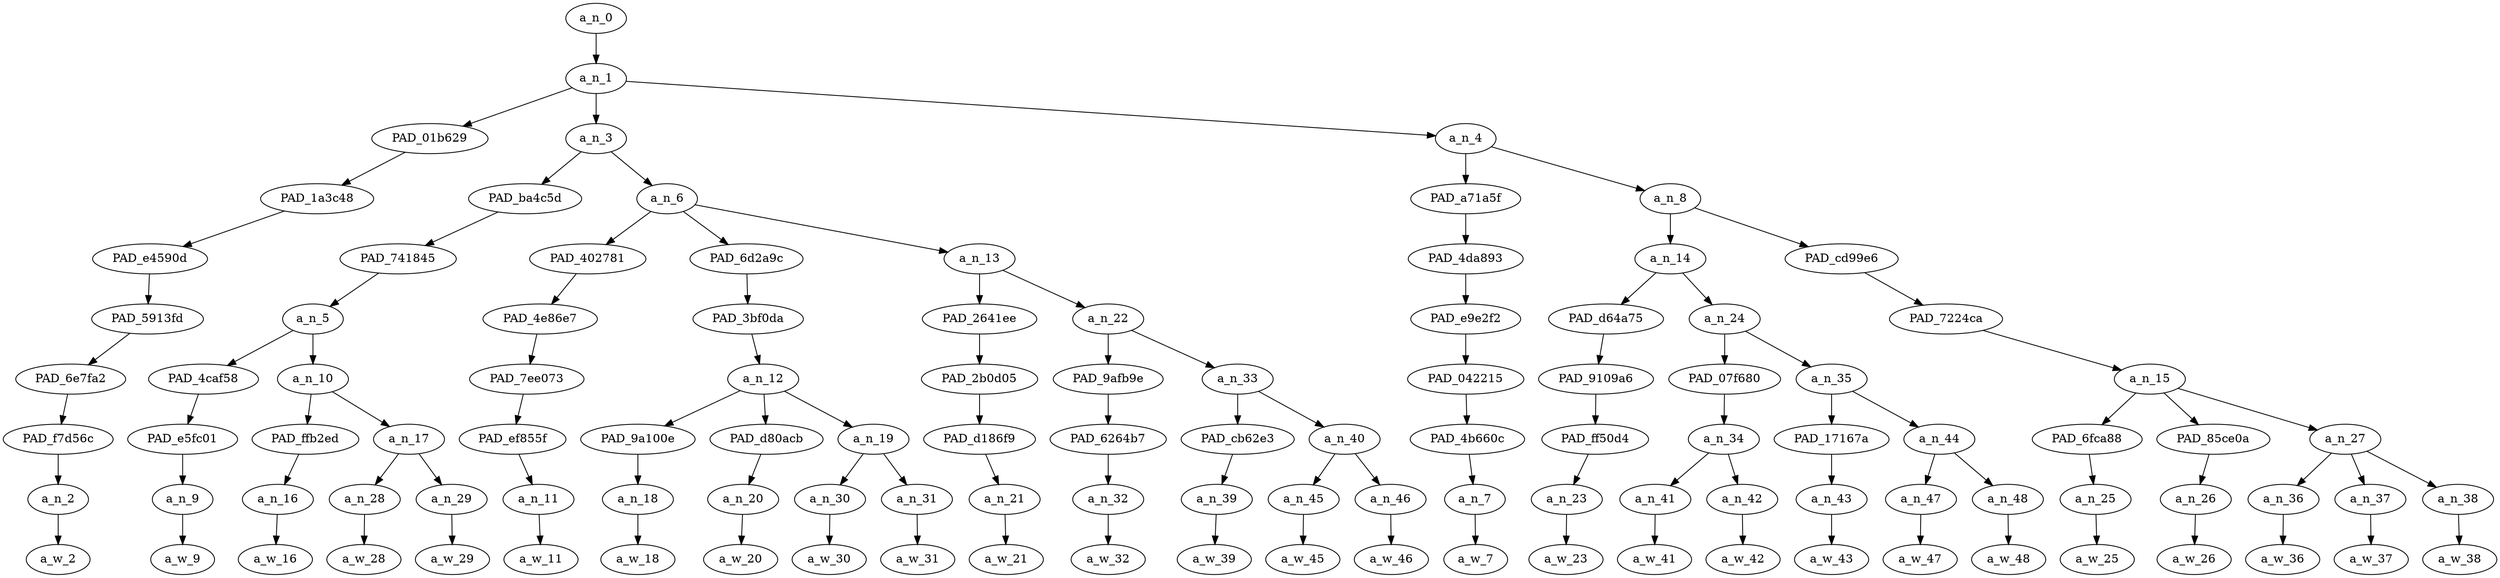 strict digraph "" {
	a_n_0	[div_dir=1,
		index=0,
		level=9,
		pos="7.501736111111111,9!",
		text_span="[0, 1, 2, 3, 4, 5, 6, 7, 8, 9, 10, 11, 12, 13, 14, 15, 16, 17, 18, 19, 20, 21, 22, 23, 24, 25, 26]",
		value=1.00000000];
	a_n_1	[div_dir=1,
		index=0,
		level=8,
		pos="7.501736111111111,8!",
		text_span="[0, 1, 2, 3, 4, 5, 6, 7, 8, 9, 10, 11, 12, 13, 14, 15, 16, 17, 18, 19, 20, 21, 22, 23, 24, 25, 26]",
		value=0.99997864];
	a_n_0 -> a_n_1;
	PAD_01b629	[div_dir=-1,
		index=0,
		level=7,
		pos="0.0,7!",
		text_span="[0]",
		value=0.03116792];
	a_n_1 -> PAD_01b629;
	a_n_3	[div_dir=1,
		index=1,
		level=7,
		pos="4.84375,7!",
		text_span="[1, 2, 3, 4, 5, 6, 7, 8, 9, 10, 11, 12, 13, 14]",
		value=0.30357428];
	a_n_1 -> a_n_3;
	a_n_4	[div_dir=1,
		index=2,
		level=7,
		pos="17.661458333333332,7!",
		text_span="[15, 16, 17, 18, 19, 20, 21, 22, 23, 24, 25, 26]",
		value=0.66521508];
	a_n_1 -> a_n_4;
	PAD_1a3c48	[div_dir=-1,
		index=0,
		level=6,
		pos="0.0,6!",
		text_span="[0]",
		value=0.03116792];
	PAD_01b629 -> PAD_1a3c48;
	PAD_e4590d	[div_dir=-1,
		index=0,
		level=5,
		pos="0.0,5!",
		text_span="[0]",
		value=0.03116792];
	PAD_1a3c48 -> PAD_e4590d;
	PAD_5913fd	[div_dir=-1,
		index=0,
		level=4,
		pos="0.0,4!",
		text_span="[0]",
		value=0.03116792];
	PAD_e4590d -> PAD_5913fd;
	PAD_6e7fa2	[div_dir=-1,
		index=0,
		level=3,
		pos="0.0,3!",
		text_span="[0]",
		value=0.03116792];
	PAD_5913fd -> PAD_6e7fa2;
	PAD_f7d56c	[div_dir=-1,
		index=0,
		level=2,
		pos="0.0,2!",
		text_span="[0]",
		value=0.03116792];
	PAD_6e7fa2 -> PAD_f7d56c;
	a_n_2	[div_dir=-1,
		index=0,
		level=1,
		pos="0.0,1!",
		text_span="[0]",
		value=0.03116792];
	PAD_f7d56c -> a_n_2;
	a_w_2	[div_dir=0,
		index=0,
		level=0,
		pos="0,0!",
		text_span="[0]",
		value=install];
	a_n_2 -> a_w_2;
	PAD_ba4c5d	[div_dir=1,
		index=1,
		level=6,
		pos="1.875,6!",
		text_span="[1, 2, 3, 4]",
		value=0.08833436];
	a_n_3 -> PAD_ba4c5d;
	a_n_6	[div_dir=-1,
		index=2,
		level=6,
		pos="7.8125,6!",
		text_span="[5, 6, 7, 8, 9, 10, 11, 12, 13, 14]",
		value=0.21523398];
	a_n_3 -> a_n_6;
	PAD_741845	[div_dir=1,
		index=1,
		level=5,
		pos="1.875,5!",
		text_span="[1, 2, 3, 4]",
		value=0.08833436];
	PAD_ba4c5d -> PAD_741845;
	a_n_5	[div_dir=1,
		index=1,
		level=4,
		pos="1.875,4!",
		text_span="[1, 2, 3, 4]",
		value=0.08833436];
	PAD_741845 -> a_n_5;
	PAD_4caf58	[div_dir=1,
		index=1,
		level=3,
		pos="1.0,3!",
		text_span="[1]",
		value=0.02456131];
	a_n_5 -> PAD_4caf58;
	a_n_10	[div_dir=-1,
		index=2,
		level=3,
		pos="2.75,3!",
		text_span="[2, 3, 4]",
		value=0.06374648];
	a_n_5 -> a_n_10;
	PAD_e5fc01	[div_dir=1,
		index=1,
		level=2,
		pos="1.0,2!",
		text_span="[1]",
		value=0.02456131];
	PAD_4caf58 -> PAD_e5fc01;
	a_n_9	[div_dir=1,
		index=1,
		level=1,
		pos="1.0,1!",
		text_span="[1]",
		value=0.02456131];
	PAD_e5fc01 -> a_n_9;
	a_w_9	[div_dir=0,
		index=1,
		level=0,
		pos="1,0!",
		text_span="[1]",
		value=writing];
	a_n_9 -> a_w_9;
	PAD_ffb2ed	[div_dir=1,
		index=2,
		level=2,
		pos="2.0,2!",
		text_span="[2]",
		value=0.02542560];
	a_n_10 -> PAD_ffb2ed;
	a_n_17	[div_dir=-1,
		index=3,
		level=2,
		pos="3.5,2!",
		text_span="[3, 4]",
		value=0.03829923];
	a_n_10 -> a_n_17;
	a_n_16	[div_dir=1,
		index=2,
		level=1,
		pos="2.0,1!",
		text_span="[2]",
		value=0.02542560];
	PAD_ffb2ed -> a_n_16;
	a_w_16	[div_dir=0,
		index=2,
		level=0,
		pos="2,0!",
		text_span="[2]",
		value=app];
	a_n_16 -> a_w_16;
	a_n_28	[div_dir=-1,
		index=3,
		level=1,
		pos="3.0,1!",
		text_span="[3]",
		value=0.01800621];
	a_n_17 -> a_n_28;
	a_n_29	[div_dir=-1,
		index=4,
		level=1,
		pos="4.0,1!",
		text_span="[4]",
		value=0.02026156];
	a_n_17 -> a_n_29;
	a_w_28	[div_dir=0,
		index=3,
		level=0,
		pos="3,0!",
		text_span="[3]",
		value=on];
	a_n_28 -> a_w_28;
	a_w_29	[div_dir=0,
		index=4,
		level=0,
		pos="4,0!",
		text_span="[4]",
		value=phone];
	a_n_29 -> a_w_29;
	PAD_402781	[div_dir=-1,
		index=2,
		level=5,
		pos="5.0,5!",
		text_span="[5]",
		value=0.01783577];
	a_n_6 -> PAD_402781;
	PAD_6d2a9c	[div_dir=1,
		index=3,
		level=5,
		pos="7.5,5!",
		text_span="[6, 7, 8, 9]",
		value=0.10919223];
	a_n_6 -> PAD_6d2a9c;
	a_n_13	[div_dir=-1,
		index=4,
		level=5,
		pos="10.9375,5!",
		text_span="[10, 11, 12, 13, 14]",
		value=0.08819675];
	a_n_6 -> a_n_13;
	PAD_4e86e7	[div_dir=-1,
		index=2,
		level=4,
		pos="5.0,4!",
		text_span="[5]",
		value=0.01783577];
	PAD_402781 -> PAD_4e86e7;
	PAD_7ee073	[div_dir=-1,
		index=3,
		level=3,
		pos="5.0,3!",
		text_span="[5]",
		value=0.01783577];
	PAD_4e86e7 -> PAD_7ee073;
	PAD_ef855f	[div_dir=-1,
		index=4,
		level=2,
		pos="5.0,2!",
		text_span="[5]",
		value=0.01783577];
	PAD_7ee073 -> PAD_ef855f;
	a_n_11	[div_dir=-1,
		index=5,
		level=1,
		pos="5.0,1!",
		text_span="[5]",
		value=0.01783577];
	PAD_ef855f -> a_n_11;
	a_w_11	[div_dir=0,
		index=5,
		level=0,
		pos="5,0!",
		text_span="[5]",
		value=connect];
	a_n_11 -> a_w_11;
	PAD_3bf0da	[div_dir=1,
		index=3,
		level=4,
		pos="7.5,4!",
		text_span="[6, 7, 8, 9]",
		value=0.10919223];
	PAD_6d2a9c -> PAD_3bf0da;
	a_n_12	[div_dir=1,
		index=4,
		level=3,
		pos="7.5,3!",
		text_span="[6, 7, 8, 9]",
		value=0.10919223];
	PAD_3bf0da -> a_n_12;
	PAD_9a100e	[div_dir=-1,
		index=5,
		level=2,
		pos="6.0,2!",
		text_span="[6]",
		value=0.02092047];
	a_n_12 -> PAD_9a100e;
	PAD_d80acb	[div_dir=1,
		index=7,
		level=2,
		pos="9.0,2!",
		text_span="[9]",
		value=0.02087616];
	a_n_12 -> PAD_d80acb;
	a_n_19	[div_dir=1,
		index=6,
		level=2,
		pos="7.5,2!",
		text_span="[7, 8]",
		value=0.06738241];
	a_n_12 -> a_n_19;
	a_n_18	[div_dir=-1,
		index=6,
		level=1,
		pos="6.0,1!",
		text_span="[6]",
		value=0.02092047];
	PAD_9a100e -> a_n_18;
	a_w_18	[div_dir=0,
		index=6,
		level=0,
		pos="6,0!",
		text_span="[6]",
		value=tiny];
	a_n_18 -> a_w_18;
	a_n_20	[div_dir=1,
		index=9,
		level=1,
		pos="9.0,1!",
		text_span="[9]",
		value=0.02087616];
	PAD_d80acb -> a_n_20;
	a_w_20	[div_dir=0,
		index=9,
		level=0,
		pos="9,0!",
		text_span="[9]",
		value=type];
	a_n_20 -> a_w_20;
	a_n_30	[div_dir=-1,
		index=7,
		level=1,
		pos="7.0,1!",
		text_span="[7]",
		value=0.04445410];
	a_n_19 -> a_n_30;
	a_n_31	[div_dir=1,
		index=8,
		level=1,
		pos="8.0,1!",
		text_span="[8]",
		value=0.02292383];
	a_n_19 -> a_n_31;
	a_w_30	[div_dir=0,
		index=7,
		level=0,
		pos="7,0!",
		text_span="[7]",
		value=bluetooth];
	a_n_30 -> a_w_30;
	a_w_31	[div_dir=0,
		index=8,
		level=0,
		pos="8,0!",
		text_span="[8]",
		value=keyboard];
	a_n_31 -> a_w_31;
	PAD_2641ee	[div_dir=-1,
		index=4,
		level=4,
		pos="10.0,4!",
		text_span="[10]",
		value=0.01517471];
	a_n_13 -> PAD_2641ee;
	a_n_22	[div_dir=-1,
		index=5,
		level=4,
		pos="11.875,4!",
		text_span="[11, 12, 13, 14]",
		value=0.07300518];
	a_n_13 -> a_n_22;
	PAD_2b0d05	[div_dir=-1,
		index=5,
		level=3,
		pos="10.0,3!",
		text_span="[10]",
		value=0.01517471];
	PAD_2641ee -> PAD_2b0d05;
	PAD_d186f9	[div_dir=-1,
		index=8,
		level=2,
		pos="10.0,2!",
		text_span="[10]",
		value=0.01517471];
	PAD_2b0d05 -> PAD_d186f9;
	a_n_21	[div_dir=-1,
		index=10,
		level=1,
		pos="10.0,1!",
		text_span="[10]",
		value=0.01517471];
	PAD_d186f9 -> a_n_21;
	a_w_21	[div_dir=0,
		index=10,
		level=0,
		pos="10,0!",
		text_span="[10]",
		value=up];
	a_n_21 -> a_w_21;
	PAD_9afb9e	[div_dir=-1,
		index=6,
		level=3,
		pos="11.0,3!",
		text_span="[11]",
		value=0.02584479];
	a_n_22 -> PAD_9afb9e;
	a_n_33	[div_dir=1,
		index=7,
		level=3,
		pos="12.75,3!",
		text_span="[12, 13, 14]",
		value=0.04714764];
	a_n_22 -> a_n_33;
	PAD_6264b7	[div_dir=-1,
		index=9,
		level=2,
		pos="11.0,2!",
		text_span="[11]",
		value=0.02584479];
	PAD_9afb9e -> PAD_6264b7;
	a_n_32	[div_dir=-1,
		index=11,
		level=1,
		pos="11.0,1!",
		text_span="[11]",
		value=0.02584479];
	PAD_6264b7 -> a_n_32;
	a_w_32	[div_dir=0,
		index=11,
		level=0,
		pos="11,0!",
		text_span="[11]",
		value=shit];
	a_n_32 -> a_w_32;
	PAD_cb62e3	[div_dir=1,
		index=10,
		level=2,
		pos="12.0,2!",
		text_span="[12]",
		value=0.01314423];
	a_n_33 -> PAD_cb62e3;
	a_n_40	[div_dir=1,
		index=11,
		level=2,
		pos="13.5,2!",
		text_span="[13, 14]",
		value=0.03397276];
	a_n_33 -> a_n_40;
	a_n_39	[div_dir=1,
		index=12,
		level=1,
		pos="12.0,1!",
		text_span="[12]",
		value=0.01314423];
	PAD_cb62e3 -> a_n_39;
	a_w_39	[div_dir=0,
		index=12,
		level=0,
		pos="12,0!",
		text_span="[12]",
		value=on1];
	a_n_39 -> a_w_39;
	a_n_45	[div_dir=-1,
		index=13,
		level=1,
		pos="13.0,1!",
		text_span="[13]",
		value=0.01516153];
	a_n_40 -> a_n_45;
	a_n_46	[div_dir=1,
		index=14,
		level=1,
		pos="14.0,1!",
		text_span="[14]",
		value=0.01878856];
	a_n_40 -> a_n_46;
	a_w_45	[div_dir=0,
		index=13,
		level=0,
		pos="13,0!",
		text_span="[13]",
		value=my];
	a_n_45 -> a_w_45;
	a_w_46	[div_dir=0,
		index=14,
		level=0,
		pos="14,0!",
		text_span="[14]",
		value=phone1];
	a_n_46 -> a_w_46;
	PAD_a71a5f	[div_dir=1,
		index=3,
		level=6,
		pos="15.0,6!",
		text_span="[15]",
		value=0.01632870];
	a_n_4 -> PAD_a71a5f;
	a_n_8	[div_dir=1,
		index=4,
		level=6,
		pos="20.322916666666664,6!",
		text_span="[16, 17, 18, 19, 20, 21, 22, 23, 24, 25, 26]",
		value=0.64882186];
	a_n_4 -> a_n_8;
	PAD_4da893	[div_dir=1,
		index=5,
		level=5,
		pos="15.0,5!",
		text_span="[15]",
		value=0.01632870];
	PAD_a71a5f -> PAD_4da893;
	PAD_e9e2f2	[div_dir=1,
		index=6,
		level=4,
		pos="15.0,4!",
		text_span="[15]",
		value=0.01632870];
	PAD_4da893 -> PAD_e9e2f2;
	PAD_042215	[div_dir=1,
		index=8,
		level=3,
		pos="15.0,3!",
		text_span="[15]",
		value=0.01632870];
	PAD_e9e2f2 -> PAD_042215;
	PAD_4b660c	[div_dir=1,
		index=12,
		level=2,
		pos="15.0,2!",
		text_span="[15]",
		value=0.01632870];
	PAD_042215 -> PAD_4b660c;
	a_n_7	[div_dir=1,
		index=15,
		level=1,
		pos="15.0,1!",
		text_span="[15]",
		value=0.01632870];
	PAD_4b660c -> a_n_7;
	a_w_7	[div_dir=0,
		index=15,
		level=0,
		pos="15,0!",
		text_span="[15]",
		value=while];
	a_n_7 -> a_w_7;
	a_n_14	[div_dir=-1,
		index=6,
		level=5,
		pos="17.3125,5!",
		text_span="[16, 17, 18, 19, 20, 21]",
		value=0.31916206];
	a_n_8 -> a_n_14;
	PAD_cd99e6	[div_dir=1,
		index=7,
		level=5,
		pos="23.333333333333332,5!",
		text_span="[22, 23, 24, 25, 26]",
		value=0.32961088];
	a_n_8 -> PAD_cd99e6;
	PAD_d64a75	[div_dir=-1,
		index=7,
		level=4,
		pos="16.0,4!",
		text_span="[16]",
		value=0.01302423];
	a_n_14 -> PAD_d64a75;
	a_n_24	[div_dir=-1,
		index=8,
		level=4,
		pos="18.625,4!",
		text_span="[17, 18, 19, 20, 21]",
		value=0.30610197];
	a_n_14 -> a_n_24;
	PAD_9109a6	[div_dir=-1,
		index=9,
		level=3,
		pos="16.0,3!",
		text_span="[16]",
		value=0.01302423];
	PAD_d64a75 -> PAD_9109a6;
	PAD_ff50d4	[div_dir=-1,
		index=13,
		level=2,
		pos="16.0,2!",
		text_span="[16]",
		value=0.01302423];
	PAD_9109a6 -> PAD_ff50d4;
	a_n_23	[div_dir=-1,
		index=16,
		level=1,
		pos="16.0,1!",
		text_span="[16]",
		value=0.01302423];
	PAD_ff50d4 -> a_n_23;
	a_w_23	[div_dir=0,
		index=16,
		level=0,
		pos="16,0!",
		text_span="[16]",
		value=on2];
	a_n_23 -> a_w_23;
	PAD_07f680	[div_dir=1,
		index=10,
		level=3,
		pos="17.5,3!",
		text_span="[17, 18]",
		value=0.05085374];
	a_n_24 -> PAD_07f680;
	a_n_35	[div_dir=-1,
		index=11,
		level=3,
		pos="19.75,3!",
		text_span="[19, 20, 21]",
		value=0.25521886];
	a_n_24 -> a_n_35;
	a_n_34	[div_dir=1,
		index=14,
		level=2,
		pos="17.5,2!",
		text_span="[17, 18]",
		value=0.05085374];
	PAD_07f680 -> a_n_34;
	a_n_41	[div_dir=-1,
		index=17,
		level=1,
		pos="17.0,1!",
		text_span="[17]",
		value=0.01679923];
	a_n_34 -> a_n_41;
	a_n_42	[div_dir=1,
		index=18,
		level=1,
		pos="18.0,1!",
		text_span="[18]",
		value=0.03403050];
	a_n_34 -> a_n_42;
	a_w_41	[div_dir=0,
		index=17,
		level=0,
		pos="17,0!",
		text_span="[17]",
		value=my1];
	a_n_41 -> a_w_41;
	a_w_42	[div_dir=0,
		index=18,
		level=0,
		pos="18,0!",
		text_span="[18]",
		value=balcony];
	a_n_42 -> a_w_42;
	PAD_17167a	[div_dir=1,
		index=15,
		level=2,
		pos="19.0,2!",
		text_span="[19]",
		value=0.03216940];
	a_n_35 -> PAD_17167a;
	a_n_44	[div_dir=-1,
		index=16,
		level=2,
		pos="20.5,2!",
		text_span="[20, 21]",
		value=0.22299360];
	a_n_35 -> a_n_44;
	a_n_43	[div_dir=1,
		index=19,
		level=1,
		pos="19.0,1!",
		text_span="[19]",
		value=0.03216940];
	PAD_17167a -> a_n_43;
	a_w_43	[div_dir=0,
		index=19,
		level=0,
		pos="19,0!",
		text_span="[19]",
		value=using];
	a_n_43 -> a_w_43;
	a_n_47	[div_dir=1,
		index=20,
		level=1,
		pos="20.0,1!",
		text_span="[20]",
		value=0.03819986];
	a_n_44 -> a_n_47;
	a_n_48	[div_dir=-1,
		index=21,
		level=1,
		pos="21.0,1!",
		text_span="[21]",
		value=0.18467744];
	a_n_44 -> a_n_48;
	a_w_47	[div_dir=0,
		index=20,
		level=0,
		pos="20,0!",
		text_span="[20]",
		value=this];
	a_n_47 -> a_w_47;
	a_w_48	[div_dir=0,
		index=21,
		level=0,
		pos="21,0!",
		text_span="[21]",
		value=ghetto];
	a_n_48 -> a_w_48;
	PAD_7224ca	[div_dir=1,
		index=9,
		level=4,
		pos="23.333333333333332,4!",
		text_span="[22, 23, 24, 25, 26]",
		value=0.32961088];
	PAD_cd99e6 -> PAD_7224ca;
	a_n_15	[div_dir=1,
		index=12,
		level=3,
		pos="23.333333333333332,3!",
		text_span="[22, 23, 24, 25, 26]",
		value=0.32961088];
	PAD_7224ca -> a_n_15;
	PAD_6fca88	[div_dir=-1,
		index=17,
		level=2,
		pos="22.0,2!",
		text_span="[22]",
		value=0.03404401];
	a_n_15 -> PAD_6fca88;
	PAD_85ce0a	[div_dir=-1,
		index=18,
		level=2,
		pos="23.0,2!",
		text_span="[23]",
		value=0.02422272];
	a_n_15 -> PAD_85ce0a;
	a_n_27	[div_dir=1,
		index=19,
		level=2,
		pos="25.0,2!",
		text_span="[24, 25, 26]",
		value=0.27125168];
	a_n_15 -> a_n_27;
	a_n_25	[div_dir=-1,
		index=22,
		level=1,
		pos="22.0,1!",
		text_span="[22]",
		value=0.03404401];
	PAD_6fca88 -> a_n_25;
	a_w_25	[div_dir=0,
		index=22,
		level=0,
		pos="22,0!",
		text_span="[22]",
		value=set];
	a_n_25 -> a_w_25;
	a_n_26	[div_dir=-1,
		index=23,
		level=1,
		pos="23.0,1!",
		text_span="[23]",
		value=0.02422272];
	PAD_85ce0a -> a_n_26;
	a_w_26	[div_dir=0,
		index=23,
		level=0,
		pos="23,0!",
		text_span="[23]",
		value=up1];
	a_n_26 -> a_w_26;
	a_n_36	[div_dir=-1,
		index=24,
		level=1,
		pos="24.0,1!",
		text_span="[24]",
		value=0.02414575];
	a_n_27 -> a_n_36;
	a_n_37	[div_dir=1,
		index=25,
		level=1,
		pos="25.0,1!",
		text_span="[25]",
		value=0.03597491];
	a_n_27 -> a_n_37;
	a_n_38	[div_dir=1,
		index=26,
		level=1,
		pos="26.0,1!",
		text_span="[26]",
		value=0.21097784];
	a_n_27 -> a_n_38;
	a_w_36	[div_dir=0,
		index=24,
		level=0,
		pos="24,0!",
		text_span="[24]",
		value=good];
	a_n_36 -> a_w_36;
	a_w_37	[div_dir=0,
		index=25,
		level=0,
		pos="25,0!",
		text_span="[25]",
		value=feeling];
	a_n_37 -> a_w_37;
	a_w_38	[div_dir=0,
		index=26,
		level=0,
		pos="26,0!",
		text_span="[26]",
		value=gabwriters];
	a_n_38 -> a_w_38;
}
